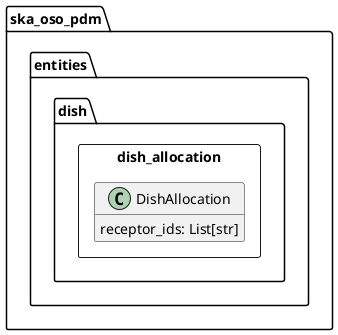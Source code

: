 @startuml
hide empty members

package ska_oso_pdm.entities.dish {
    package dish_allocation <<Rectangle>> {

        class DishAllocation {
            receptor_ids: List[str]
        }

    }
}
@enduml
